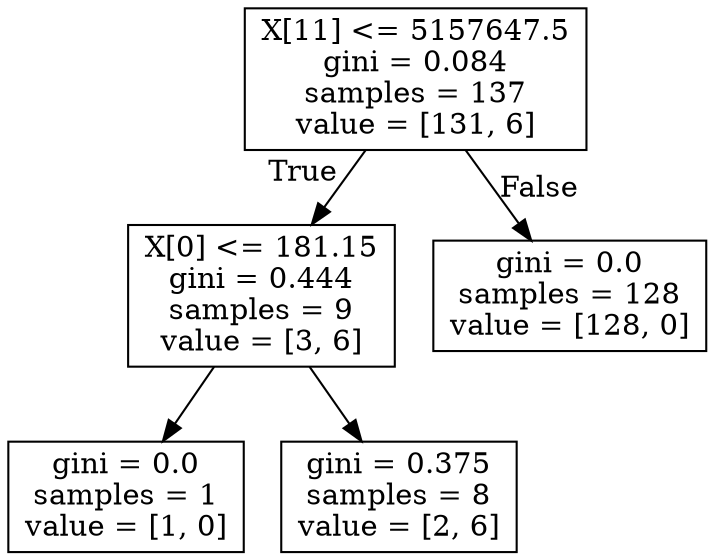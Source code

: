 digraph Tree {
node [shape=box] ;
0 [label="X[11] <= 5157647.5\ngini = 0.084\nsamples = 137\nvalue = [131, 6]"] ;
1 [label="X[0] <= 181.15\ngini = 0.444\nsamples = 9\nvalue = [3, 6]"] ;
0 -> 1 [labeldistance=2.5, labelangle=45, headlabel="True"] ;
2 [label="gini = 0.0\nsamples = 1\nvalue = [1, 0]"] ;
1 -> 2 ;
3 [label="gini = 0.375\nsamples = 8\nvalue = [2, 6]"] ;
1 -> 3 ;
4 [label="gini = 0.0\nsamples = 128\nvalue = [128, 0]"] ;
0 -> 4 [labeldistance=2.5, labelangle=-45, headlabel="False"] ;
}